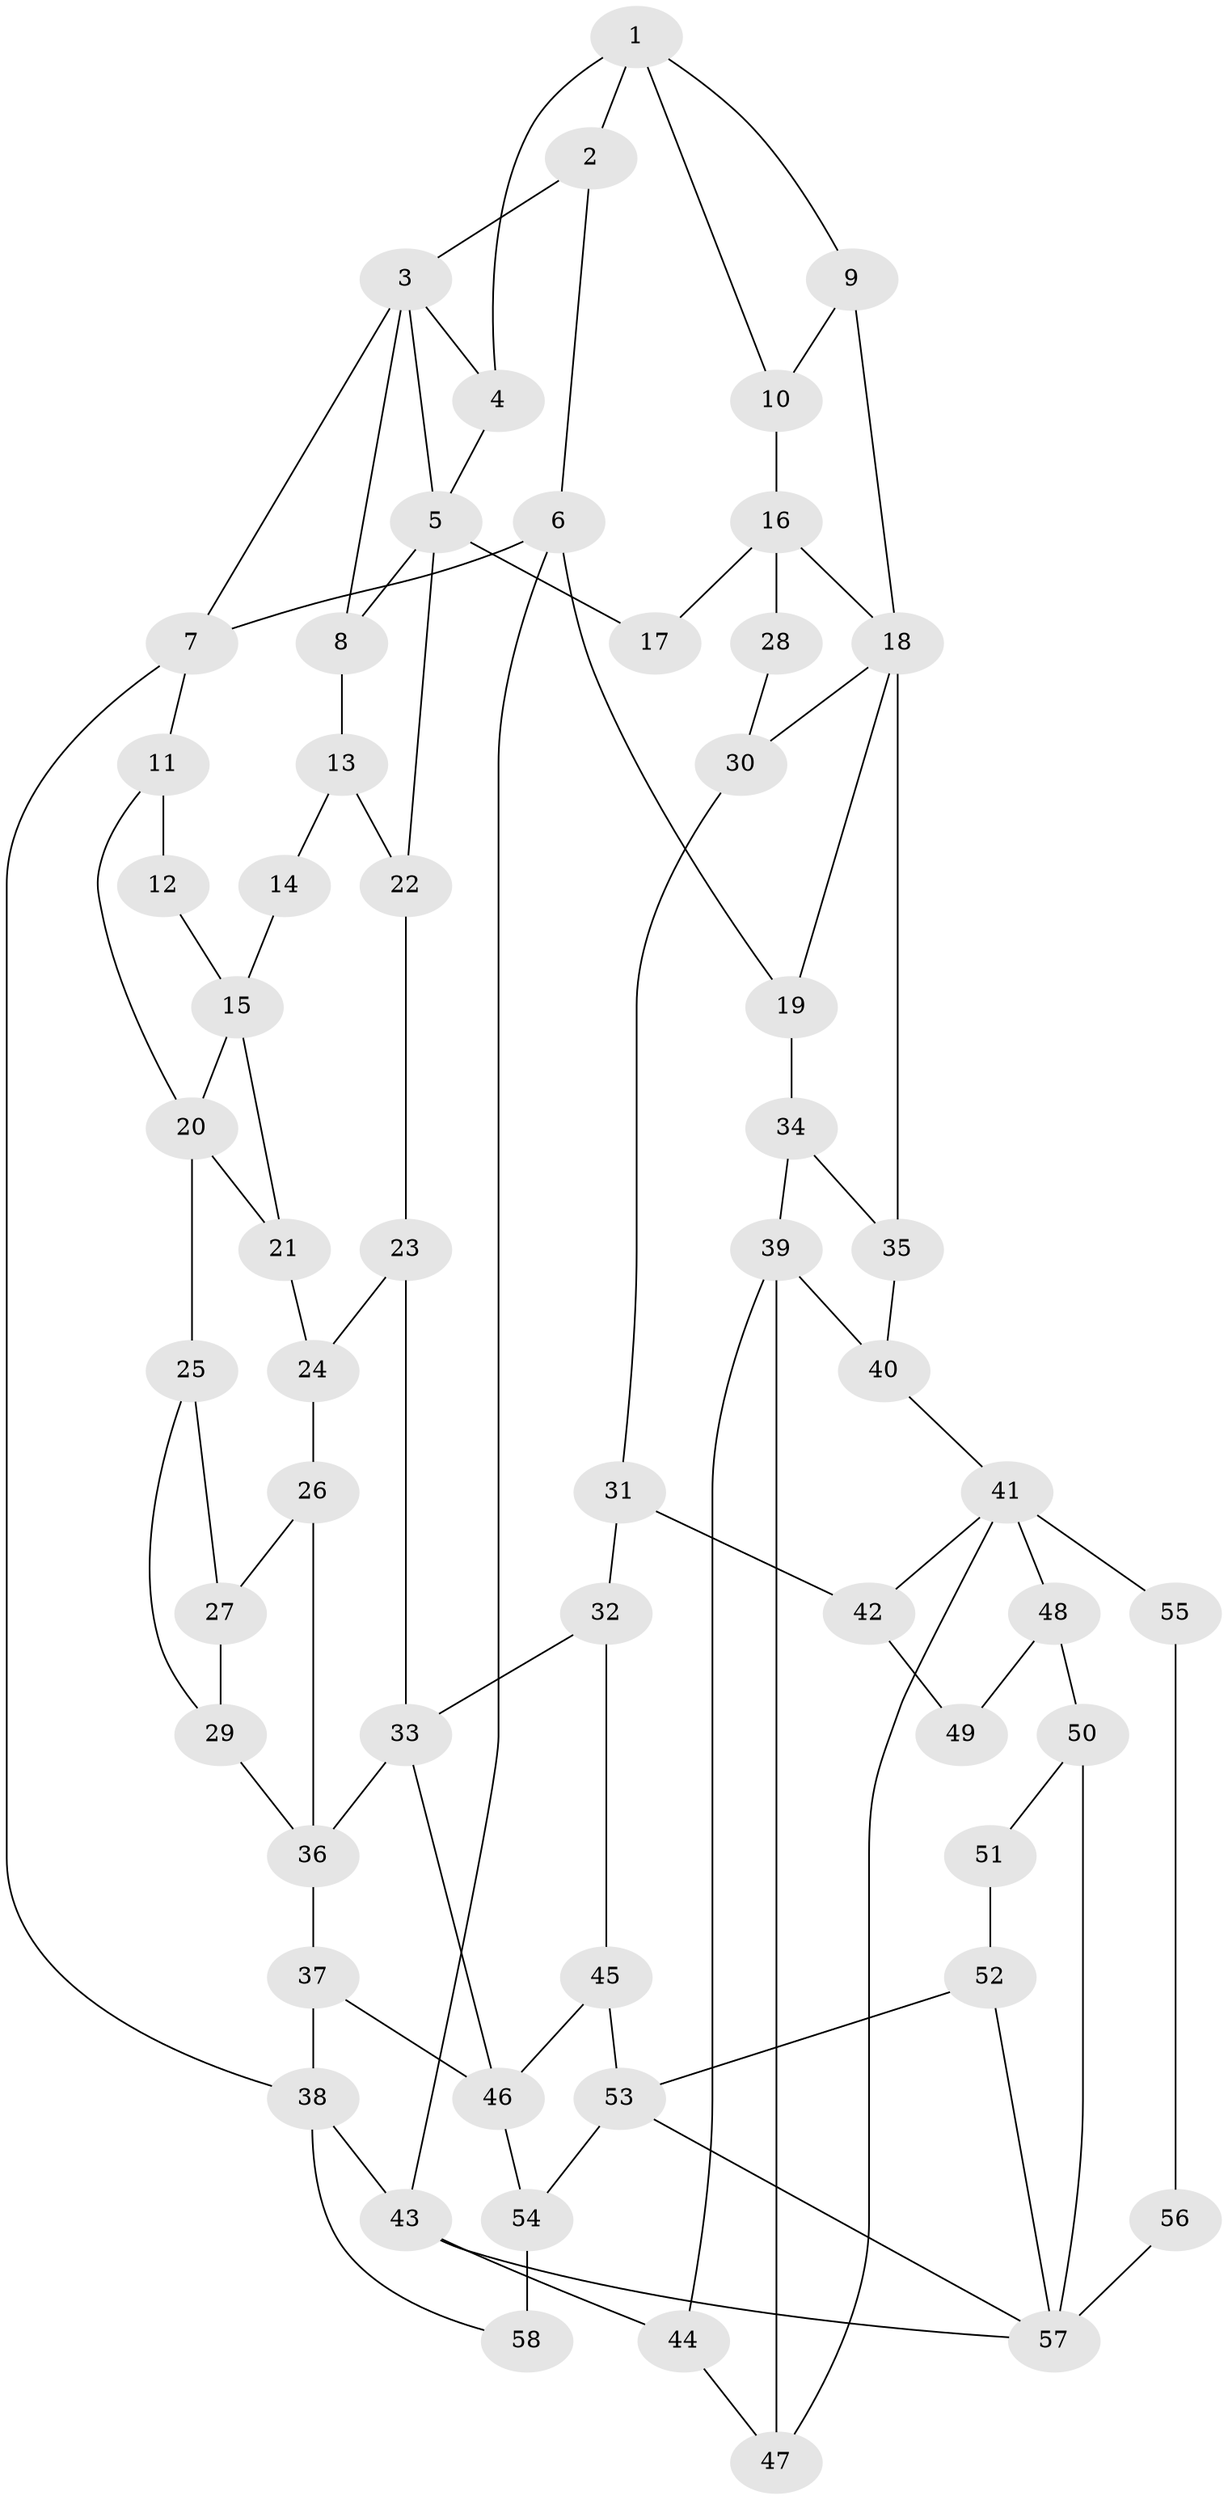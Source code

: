 // original degree distribution, {3: 0.04310344827586207, 4: 0.23275862068965517, 6: 0.2672413793103448, 5: 0.45689655172413796}
// Generated by graph-tools (version 1.1) at 2025/38/03/09/25 02:38:53]
// undirected, 58 vertices, 94 edges
graph export_dot {
graph [start="1"]
  node [color=gray90,style=filled];
  1;
  2;
  3;
  4;
  5;
  6;
  7;
  8;
  9;
  10;
  11;
  12;
  13;
  14;
  15;
  16;
  17;
  18;
  19;
  20;
  21;
  22;
  23;
  24;
  25;
  26;
  27;
  28;
  29;
  30;
  31;
  32;
  33;
  34;
  35;
  36;
  37;
  38;
  39;
  40;
  41;
  42;
  43;
  44;
  45;
  46;
  47;
  48;
  49;
  50;
  51;
  52;
  53;
  54;
  55;
  56;
  57;
  58;
  1 -- 2 [weight=1.0];
  1 -- 4 [weight=1.0];
  1 -- 9 [weight=1.0];
  1 -- 10 [weight=1.0];
  2 -- 3 [weight=1.0];
  2 -- 6 [weight=1.0];
  3 -- 4 [weight=1.0];
  3 -- 5 [weight=1.0];
  3 -- 7 [weight=1.0];
  3 -- 8 [weight=1.0];
  4 -- 5 [weight=1.0];
  5 -- 8 [weight=1.0];
  5 -- 17 [weight=2.0];
  5 -- 22 [weight=1.0];
  6 -- 7 [weight=1.0];
  6 -- 19 [weight=1.0];
  6 -- 43 [weight=1.0];
  7 -- 11 [weight=1.0];
  7 -- 38 [weight=1.0];
  8 -- 13 [weight=1.0];
  9 -- 10 [weight=1.0];
  9 -- 18 [weight=2.0];
  10 -- 16 [weight=1.0];
  11 -- 12 [weight=1.0];
  11 -- 20 [weight=1.0];
  12 -- 15 [weight=2.0];
  13 -- 14 [weight=1.0];
  13 -- 22 [weight=1.0];
  14 -- 15 [weight=2.0];
  15 -- 20 [weight=1.0];
  15 -- 21 [weight=1.0];
  16 -- 17 [weight=2.0];
  16 -- 18 [weight=1.0];
  16 -- 28 [weight=2.0];
  18 -- 19 [weight=1.0];
  18 -- 30 [weight=1.0];
  18 -- 35 [weight=1.0];
  19 -- 34 [weight=2.0];
  20 -- 21 [weight=1.0];
  20 -- 25 [weight=2.0];
  21 -- 24 [weight=1.0];
  22 -- 23 [weight=1.0];
  23 -- 24 [weight=1.0];
  23 -- 33 [weight=1.0];
  24 -- 26 [weight=1.0];
  25 -- 27 [weight=1.0];
  25 -- 29 [weight=1.0];
  26 -- 27 [weight=1.0];
  26 -- 36 [weight=1.0];
  27 -- 29 [weight=1.0];
  28 -- 30 [weight=1.0];
  29 -- 36 [weight=1.0];
  30 -- 31 [weight=1.0];
  31 -- 32 [weight=1.0];
  31 -- 42 [weight=1.0];
  32 -- 33 [weight=1.0];
  32 -- 45 [weight=1.0];
  33 -- 36 [weight=2.0];
  33 -- 46 [weight=1.0];
  34 -- 35 [weight=2.0];
  34 -- 39 [weight=2.0];
  35 -- 40 [weight=1.0];
  36 -- 37 [weight=2.0];
  37 -- 38 [weight=1.0];
  37 -- 46 [weight=1.0];
  38 -- 43 [weight=1.0];
  38 -- 58 [weight=1.0];
  39 -- 40 [weight=2.0];
  39 -- 44 [weight=1.0];
  39 -- 47 [weight=1.0];
  40 -- 41 [weight=1.0];
  41 -- 42 [weight=1.0];
  41 -- 47 [weight=1.0];
  41 -- 48 [weight=1.0];
  41 -- 55 [weight=2.0];
  42 -- 49 [weight=1.0];
  43 -- 44 [weight=1.0];
  43 -- 57 [weight=1.0];
  44 -- 47 [weight=1.0];
  45 -- 46 [weight=1.0];
  45 -- 53 [weight=1.0];
  46 -- 54 [weight=2.0];
  48 -- 49 [weight=2.0];
  48 -- 50 [weight=1.0];
  50 -- 51 [weight=2.0];
  50 -- 57 [weight=1.0];
  51 -- 52 [weight=1.0];
  52 -- 53 [weight=1.0];
  52 -- 57 [weight=1.0];
  53 -- 54 [weight=2.0];
  53 -- 57 [weight=1.0];
  54 -- 58 [weight=2.0];
  55 -- 56 [weight=1.0];
  56 -- 57 [weight=2.0];
}
